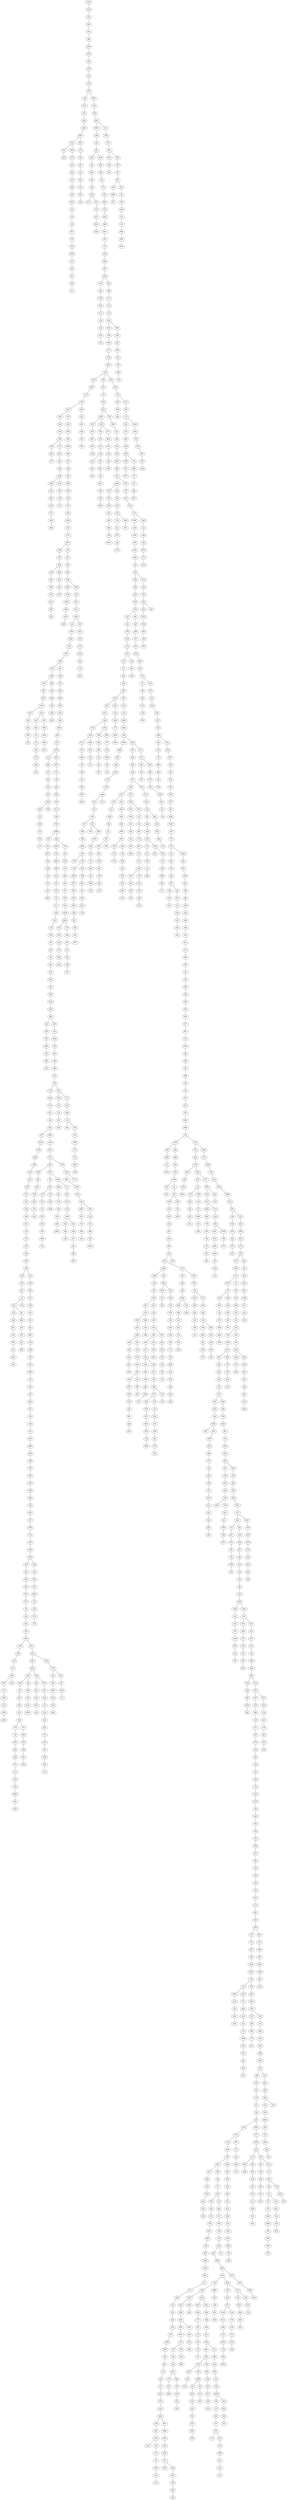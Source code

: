 graph orbits {
"LZ2" -- "Q48";
"91M" -- "VLK"; 
"H7V" -- "XCK"; 
"7LD" -- "KQN"; 
"H9V" -- "MDB"; 
"4MW" -- "N1D"; 
"8SG" -- "53Z"; 
"Q52" -- "TL7"; 
"HV9" -- "CD7"; 
"XVZ" -- "GY7"; 
"PC6" -- "1VL"; 
"NSS" -- "QGJ"; 
"HMH" -- "Q3D"; 
"YKG" -- "WQ4"; 
"V1D" -- "273"; 
"H52" -- "3PR"; 
"VQK" -- "FK8"; 
"WTB" -- "ST9"; 
"1LB" -- "MCQ"; 
"WMQ" -- "YD4"; 
"1B7" -- "5PR"; 
"TTY" -- "VCZ"; 
"BN5" -- "HNM"; 
"CMF" -- "FF9"; 
"MCP" -- "DTT"; 
"376" -- "4VM"; 
"28Z" -- "N2F"; 
"J95" -- "H9V"; 
"JLK" -- "C2V"; 
"NMG" -- "FJH"; 
"FPK" -- "1HT"; 
"J15" -- "XPB"; 
"NFB" -- "QWV"; 
"MFB" -- "RBQ"; 
"3L3" -- "KK7"; 
"LGL" -- "48N"; 
"2CN" -- "T62"; 
"1DN" -- "HRX"; 
"5S8" -- "YPD"; 
"1CK" -- "F7Z"; 
"HJ6" -- "YYS"; 
"3RV" -- "X8F"; 
"8F5" -- "8ZP"; 
"H5P" -- "V8P"; 
"DTT" -- "WLQ"; 
"ZB6" -- "8LJ"; 
"NF9" -- "MS5"; 
"KGR" -- "DNP"; 
"85M" -- "YS4"; 
"GWG" -- "YLQ"; 
"KKW" -- "J55"; 
"DRL" -- "6R5"; 
"SQ2" -- "M4V"; 
"K3D" -- "3LB"; 
"BKC" -- "5NP"; 
"KR2" -- "L86"; 
"HLB" -- "GTR"; 
"3C1" -- "WNS"; 
"BPL" -- "5XZ"; 
"8KZ" -- "986"; 
"4V2" -- "9FG"; 
"9TF" -- "61T"; 
"KDN" -- "MW9"; 
"RBR" -- "RCK"; 
"G5V" -- "Y8W"; 
"S4V" -- "LRV"; 
"6Y2" -- "5QZ"; 
"XCH" -- "RZ2"; 
"273" -- "PMW"; 
"F2H" -- "L95"; 
"KFM" -- "FFJ"; 
"7V3" -- "79J"; 
"QGJ" -- "QJP"; 
"ZYN" -- "7R1"; 
"6BG" -- "696"; 
"XVJ" -- "X6Q"; 
"MHS" -- "HCJ"; 
"TWY" -- "61D"; 
"BC5" -- "TS7"; 
"TD3" -- "ZRH"; 
"M7N" -- "R1N"; 
"7FY" -- "Q69"; 
"WGN" -- "H52"; 
"5VS" -- "PN7"; 
"XW1" -- "F75"; 
"ZBD" -- "WTB"; 
"2M9" -- "FBJ"; 
"KLC" -- "F3K"; 
"D4S" -- "CJ6"; 
"MLG" -- "95F"; 
"BMG" -- "582"; 
"133" -- "B4C"; 
"TD3" -- "47K"; 
"V5D" -- "KBM"; 
"G8G" -- "4DX"; 
"F6H" -- "DPK"; 
"9BT" -- "LC1"; 
"QX9" -- "QKS"; 
"DNC" -- "WDJ"; 
"X3V" -- "GVT"; 
"DJM" -- "HVV"; 
"TS7" -- "P5M"; 
"7FG" -- "MVP"; 
"XJV" -- "QG3"; 
"CFR" -- "1S5"; 
"X4Q" -- "9KX"; 
"133" -- "5NS"; 
"X9C" -- "X97"; 
"HS8" -- "Q3H"; 
"4LB" -- "KD5"; 
"KBL" -- "148"; 
"13G" -- "Z1W"; 
"GPZ" -- "B4H"; 
"72G" -- "TQB"; 
"1HD" -- "MJM"; 
"4YC" -- "BY8"; 
"7YT" -- "Q7L"; 
"MTC" -- "44D"; 
"MDG" -- "JF9"; 
"PHN" -- "W77"; 
"VSJ" -- "SLH"; 
"RGZ" -- "GKH"; 
"NDJ" -- "14R"; 
"S7P" -- "H4W"; 
"LVM" -- "L9V"; 
"8X4" -- "5M4"; 
"G4T" -- "H1W"; 
"X78" -- "FZX"; 
"KQN" -- "5MZ"; 
"3LB" -- "WM1"; 
"ZGJ" -- "ZT1"; 
"B4C" -- "Z38"; 
"K1S" -- "ZGJ"; 
"3WW" -- "W13"; 
"BSV" -- "WB6"; 
"N7N" -- "BM1"; 
"YW2" -- "QX2"; 
"CQQ" -- "C7M"; 
"J9T" -- "CW8"; 
"FMG" -- "LG6"; 
"K73" -- "B4L"; 
"DNF" -- "91H"; 
"4K7" -- "NRC"; 
"PWT" -- "4G3"; 
"RRK" -- "5S8"; 
"KXV" -- "8WC"; 
"R65" -- "S2P"; 
"L2J" -- "455"; 
"GQV" -- "YYM"; 
"LG6" -- "ZKN"; 
"B5F" -- "96J"; 
"VZG" -- "DRL"; 
"J25" -- "F26"; 
"FJ2" -- "NX2"; 
"X9T" -- "48T"; 
"M6V" -- "GZZ"; 
"5QZ" -- "5C7"; 
"W6M" -- "19X"; 
"HZH" -- "ZJT"; 
"W77" -- "RW4"; 
"8X2" -- "R7F"; 
"G4X" -- "X9T"; 
"S4M" -- "6BH"; 
"41L" -- "CY2"; 
"DJD" -- "RDT"; 
"NS2" -- "3FT"; 
"2MM" -- "HT7"; 
"KF5" -- "M7N"; 
"SMN" -- "4RP"; 
"8VM" -- "SHZ"; 
"2H1" -- "6H3"; 
"QTK" -- "XD3"; 
"LXK" -- "TNB"; 
"R39" -- "7VD"; 
"JBQ" -- "KZC"; 
"H1W" -- "8Q2"; 
"VBS" -- "L7G"; 
"C29" -- "QNR"; 
"NCZ" -- "MWP"; 
"LRV" -- "DVL"; 
"BQ4" -- "TMX"; 
"J7G" -- "7Z2"; 
"K79" -- "J15"; 
"9SZ" -- "CLH"; 
"T2F" -- "L7R"; 
"X6Q" -- "T8N"; 
"YDP" -- "NVN"; 
"442" -- "MLS"; 
"62F" -- "L76"; 
"MW9" -- "1ZK"; 
"8PS" -- "1D7"; 
"YLQ" -- "Z3X"; 
"4D1" -- "2VK"; 
"VZG" -- "9ZL"; 
"BMG" -- "725"; 
"K8F" -- "8J4"; 
"RF1" -- "VTZ"; 
"MQH" -- "YMC"; 
"TM9" -- "ZXR"; 
"PLJ" -- "PRN"; 
"Z99" -- "TWY"; 
"RYF" -- "BXB"; 
"D3F" -- "8NR"; 
"ZLC" -- "Q9R"; 
"1PC" -- "JN1"; 
"NVN" -- "N4G"; 
"Z7Y" -- "9TF"; 
"SR4" -- "735"; 
"BW7" -- "ZLV"; 
"GG1" -- "15B"; 
"58X" -- "SVJ"; 
"V8P" -- "93R"; 
"T19" -- "85T"; 
"Z1R" -- "L2J"; 
"TRB" -- "R6G"; 
"W81" -- "T2Z"; 
"W5S" -- "NNQ"; 
"NB8" -- "P63"; 
"SM1" -- "QGS"; 
"48X" -- "4ZY"; 
"M3C" -- "XYD"; 
"WLW" -- "NS9"; 
"T2T" -- "GZB"; 
"8V6" -- "MK6"; 
"8LJ" -- "R39"; 
"7ZJ" -- "HSS"; 
"Z9M" -- "5VS"; 
"WJL" -- "TZ7"; 
"RR3" -- "4VW"; 
"QD9" -- "9T2"; 
"R72" -- "LFS"; 
"2VK" -- "63T"; 
"74S" -- "MX4"; 
"MNX" -- "DFC"; 
"NRC" -- "1PC"; 
"LRX" -- "F6D"; 
"VTZ" -- "PWT"; 
"VFQ" -- "D7T"; 
"8JT" -- "1YF"; 
"6H3" -- "751"; 
"P1R" -- "KDN"; 
"WFL" -- "4PW"; 
"JKM" -- "R72"; 
"J2R" -- "GF8"; 
"LRD" -- "G1Y"; 
"DSF" -- "G97"; 
"92X" -- "B23"; 
"XDM" -- "NTQ"; 
"MC2" -- "JTP"; 
"HLK" -- "CNN"; 
"CC2" -- "89L"; 
"TZX" -- "4DH"; 
"MDB" -- "9C1"; 
"6F5" -- "DK8"; 
"MK4" -- "5VK"; 
"D7T" -- "Z7K"; 
"L56" -- "1LM"; 
"KBC" -- "MTM"; 
"B23" -- "CHN"; 
"9P8" -- "5WB"; 
"KFX" -- "RBR"; 
"61D" -- "LRD"; 
"CKC" -- "9YH"; 
"MVV" -- "ZBQ"; 
"2BQ" -- "HLB"; 
"8M7" -- "7T8"; 
"45P" -- "7RX"; 
"STM" -- "7VW"; 
"KW6" -- "2H9"; 
"2Q5" -- "9TC"; 
"CNC" -- "4XZ"; 
"75S" -- "378"; 
"Y9N" -- "ZZY"; 
"YSC" -- "W8Y"; 
"C7M" -- "749"; 
"S56" -- "N65"; 
"CTD" -- "XW1"; 
"3WC" -- "GTP"; 
"Z2D" -- "6JS"; 
"T91" -- "DC2"; 
"WY2" -- "B5F"; 
"HJJ" -- "C3X"; 
"DFJ" -- "NKQ"; 
"DCH" -- "KM8"; 
"2H9" -- "87B"; 
"6QG" -- "J3R"; 
"LTK" -- "XJV"; 
"XL8" -- "PD6"; 
"3X9" -- "JPX"; 
"CDT" -- "LTK"; 
"7QX" -- "72R"; 
"Z22" -- "NK2"; 
"BL2" -- "TTG"; 
"VNR" -- "B2X"; 
"NF4" -- "DQ9"; 
"T8K" -- "X6V"; 
"NKQ" -- "3QB"; 
"DVN" -- "CHT"; 
"4CF" -- "GWG"; 
"R7F" -- "1J5"; 
"2KN" -- "PGD"; 
"G25" -- "1R3"; 
"14K" -- "QL2"; 
"5WB" -- "QGL"; 
"D51" -- "LW8"; 
"Z7C" -- "M7X"; 
"DTQ" -- "XD6"; 
"ND4" -- "13G"; 
"KDX" -- "QXF"; 
"2JV" -- "W4C"; 
"C2V" -- "M9M"; 
"ZRH" -- "PHN"; 
"T6J" -- "MN3"; 
"6C7" -- "TGD"; 
"3C7" -- "CVC"; 
"9T2" -- "DC4"; 
"KM8" -- "8DY"; 
"KJG" -- "2XP"; 
"1PS" -- "XPG"; 
"284" -- "33M"; 
"B6C" -- "MJX"; 
"7R1" -- "CXG"; 
"35Z" -- "SSK"; 
"R1T" -- "HQN"; 
"G8G" -- "J48"; 
"ZSC" -- "XKY"; 
"PCL" -- "VLN"; 
"3ZM" -- "1CK"; 
"TH8" -- "PMP"; 
"YZP" -- "4ZD"; 
"DPN" -- "2VL"; 
"KK7" -- "63Q"; 
"69C" -- "QHX"; 
"74V" -- "BX2"; 
"L76" -- "XFR"; 
"N6C" -- "BMJ"; 
"P3C" -- "S3Q"; 
"8ZP" -- "8PH"; 
"3ZS" -- "CZ7"; 
"KXD" -- "BJP"; 
"96F" -- "8NM"; 
"MLS" -- "44K"; 
"X97" -- "4F9"; 
"GZB" -- "NB8"; 
"3Q4" -- "LD6"; 
"M2F" -- "PMD"; 
"J3R" -- "KXD"; 
"4YY" -- "4QT"; 
"8DJ" -- "CW3"; 
"NB1" -- "W5S"; 
"T56" -- "TQG"; 
"KMT" -- "746"; 
"G2Q" -- "439"; 
"6SF" -- "WP3"; 
"44D" -- "VVZ"; 
"B2X" -- "GJZ"; 
"WZN" -- "JLK"; 
"H3S" -- "6PW"; 
"RZ3" -- "K79"; 
"44B" -- "KVS"; 
"44K" -- "S49"; 
"SJ1" -- "7QY"; 
"437" -- "P66"; 
"BMH" -- "2CN"; 
"9NY" -- "YN9"; 
"QJP" -- "NMP"; 
"WMG" -- "V5D"; 
"G25" -- "R1T"; 
"YBM" -- "5LX"; 
"KPR" -- "9BD"; 
"44Q" -- "7SH"; 
"QYZ" -- "YOU"; 
"HDX" -- "8M7"; 
"F93" -- "TBD"; 
"5M4" -- "23F"; 
"VJ2" -- "HT3"; 
"YM3" -- "F93"; 
"SXY" -- "9XB"; 
"RVR" -- "NSP"; 
"SCS" -- "23C"; 
"83X" -- "MX2"; 
"8HJ" -- "KZK"; 
"8J7" -- "45P"; 
"69X" -- "6CR"; 
"R3D" -- "95D"; 
"RTV" -- "FK2"; 
"DZL" -- "5ST"; 
"YTY" -- "Z45"; 
"QN3" -- "SPF"; 
"PRC" -- "QTG"; 
"76M" -- "M15"; 
"FMG" -- "GYY"; 
"KDB" -- "WZM"; 
"3WC" -- "1QR"; 
"6RW" -- "FRX"; 
"COM" -- "ZGB"; 
"ZNG" -- "9GX"; 
"K7N" -- "HJJ"; 
"Z7C" -- "94S"; 
"3TB" -- "X3Q"; 
"H4W" -- "37S"; 
"2PM" -- "D79"; 
"FW4" -- "CT9"; 
"PCW" -- "JHJ"; 
"J8G" -- "YTY"; 
"KDN" -- "6S3"; 
"8B7" -- "HDT"; 
"95F" -- "T2T"; 
"S2K" -- "ZB2"; 
"Y8N" -- "F7H"; 
"SK8" -- "VBK"; 
"4BG" -- "5KS"; 
"QYJ" -- "PQS"; 
"78Y" -- "W81"; 
"KM9" -- "JWX"; 
"JHT" -- "PF7"; 
"BGV" -- "C4J"; 
"SSK" -- "X6H"; 
"Z5H" -- "5Z9"; 
"9BP" -- "TBJ"; 
"ZVN" -- "D29"; 
"3QS" -- "35Z"; 
"J5J" -- "V63"; 
"4B6" -- "LFL"; 
"RDW" -- "73K"; 
"JKQ" -- "XN6"; 
"ZTC" -- "H2J"; 
"WVY" -- "SBS"; 
"6SC" -- "24Z"; 
"MS5" -- "57C"; 
"YJ1" -- "J9T"; 
"SZB" -- "PG7"; 
"X6H" -- "NJ5"; 
"PLD" -- "7C9"; 
"N63" -- "52S"; 
"CZ7" -- "KXZ"; 
"3CT" -- "STM"; 
"7LN" -- "K1R"; 
"4JJ" -- "991"; 
"VLK" -- "6LL"; 
"25F" -- "WMK"; 
"SQR" -- "HBQ"; 
"1RT" -- "7DD"; 
"ZMG" -- "BCS"; 
"4H8" -- "1PS"; 
"J25" -- "WHL"; 
"F85" -- "M1V"; 
"DZP" -- "R7W"; 
"NTQ" -- "NYW"; 
"P8B" -- "RJY"; 
"TGC" -- "KJ2"; 
"H2S" -- "D1S"; 
"L9V" -- "7MD"; 
"VGM" -- "4BX"; 
"HN2" -- "C3G"; 
"KJ2" -- "M87"; 
"FZ3" -- "85M"; 
"L2J" -- "7WS"; 
"W4C" -- "442"; 
"B61" -- "2GH"; 
"5ZH" -- "MYS"; 
"RP9" -- "2XF"; 
"DK8" -- "7V3"; 
"LMX" -- "27N"; 
"5H7" -- "J2N"; 
"DVN" -- "YM3"; 
"C81" -- "1DP"; 
"1F7" -- "HGW"; 
"YS4" -- "7FW"; 
"N7N" -- "NXP"; 
"NLH" -- "87Q"; 
"367" -- "J8S"; 
"YGG" -- "NB1"; 
"QX2" -- "Q8Y"; 
"QJ7" -- "DJD"; 
"8NR" -- "CC2"; 
"TYM" -- "BKR"; 
"9L6" -- "3R7"; 
"5PT" -- "4BM"; 
"5NC" -- "XS1"; 
"FWD" -- "X3V"; 
"HMH" -- "BQJ"; 
"SQR" -- "X7M"; 
"F5F" -- "96F"; 
"5Y8" -- "9K4"; 
"3SF" -- "TZX"; 
"TSS" -- "LN6"; 
"RJY" -- "MZ1"; 
"MSR" -- "YPJ"; 
"CYX" -- "YDP"; 
"DC2" -- "4B6"; 
"YVW" -- "F96"; 
"9CS" -- "X81"; 
"FY2" -- "284"; 
"81Y" -- "39Q"; 
"B4C" -- "JJP"; 
"LP3" -- "XFF"; 
"Z83" -- "5HF"; 
"RP3" -- "DVN"; 
"33K" -- "DT8"; 
"4LX" -- "4PC"; 
"GDN" -- "C7S"; 
"NV9" -- "2L4"; 
"9TC" -- "NDJ"; 
"3VT" -- "T6J"; 
"V3L" -- "P1X"; 
"Q7L" -- "JBQ"; 
"TQB" -- "76M"; 
"YT5" -- "N9C"; 
"25F" -- "QWT"; 
"ZL3" -- "WHY"; 
"439" -- "M8Z"; 
"1XJ" -- "F46"; 
"RDG" -- "LKY"; 
"LTM" -- "41Y"; 
"61T" -- "QMT"; 
"65Q" -- "G11"; 
"VQ6" -- "KJG"; 
"7C9" -- "H2H"; 
"HCJ" -- "PYV"; 
"WNK" -- "1DF"; 
"4DH" -- "P1H"; 
"PW4" -- "RPJ"; 
"FTK" -- "Q6W"; 
"B36" -- "8CS"; 
"M87" -- "9N2"; 
"GTP" -- "JKP"; 
"MJZ" -- "TD3"; 
"VZX" -- "RWZ"; 
"RBC" -- "2PM"; 
"99P" -- "VFQ"; 
"7LD" -- "JHT"; 
"GKH" -- "YF6"; 
"HCS" -- "BLN"; 
"7T8" -- "ZZV"; 
"N1N" -- "LCV"; 
"RS1" -- "ZPQ"; 
"VWZ" -- "HJ6"; 
"SZB" -- "6YT"; 
"DYJ" -- "6Y2"; 
"7MD" -- "SMW"; 
"RDS" -- "2YY"; 
"JMQ" -- "WZN"; 
"NT3" -- "R3D"; 
"PNY" -- "2XQ"; 
"NW5" -- "ZZX"; 
"S2F" -- "14K"; 
"96C" -- "1ZM"; 
"KXZ" -- "54B"; 
"1F4" -- "HWX"; 
"RVN" -- "NF9"; 
"9MS" -- "MQM"; 
"682" -- "K3D"; 
"C4J" -- "RH9"; 
"JW8" -- "63L"; 
"7DD" -- "2L3"; 
"4VM" -- "RYF"; 
"S3Q" -- "F9T"; 
"GTR" -- "GYJ"; 
"GKK" -- "Z42"; 
"BC6" -- "FMB"; 
"6PW" -- "Z7C"; 
"ZZY" -- "2ZG"; 
"RPJ" -- "YP2"; 
"6SM" -- "MBG"; 
"9ML" -- "24X"; 
"TNB" -- "PNY"; 
"12G" -- "BMH"; 
"72R" -- "2MM"; 
"884" -- "CNZ"; 
"6R5" -- "DT7"; 
"1JD" -- "QKL"; 
"9KL" -- "SAN"; 
"2P8" -- "ZMG"; 
"T72" -- "KF5"; 
"F5W" -- "RTF"; 
"8TN" -- "YBF"; 
"2XW" -- "CKC"; 
"N7F" -- "979"; 
"NSP" -- "MQH"; 
"3JM" -- "9SZ"; 
"CZD" -- "J8C"; 
"7VV" -- "TYB"; 
"X81" -- "H72"; 
"VBK" -- "3MN"; 
"YMH" -- "TDV"; 
"N17" -- "QTK"; 
"X6V" -- "XVZ"; 
"GZZ" -- "8JT"; 
"9CS" -- "HQ1"; 
"MK6" -- "VR6"; 
"MCQ" -- "9MF"; 
"F96" -- "B7G"; 
"3SL" -- "VXJ"; 
"15N" -- "82S"; 
"GPW" -- "T9J"; 
"9YF" -- "RF4"; 
"526" -- "NCP"; 
"JKP" -- "NB5"; 
"F7Z" -- "B6T"; 
"41Y" -- "KFX"; 
"XFR" -- "4NX"; 
"N25" -- "2L6"; 
"W13" -- "HN2"; 
"GJZ" -- "QYX"; 
"8Z7" -- "CV6"; 
"SPF" -- "QVR"; 
"1S5" -- "L81"; 
"TWY" -- "THQ"; 
"RXH" -- "5ZH"; 
"H43" -- "WVY"; 
"HNM" -- "3B2"; 
"S5W" -- "35V"; 
"464" -- "VQ6"; 
"7QY" -- "J25"; 
"75N" -- "2KN"; 
"JBK" -- "7HC"; 
"RBQ" -- "8B7"; 
"378" -- "6SM"; 
"VHD" -- "492"; 
"R1K" -- "DNC"; 
"D15" -- "69X"; 
"WQJ" -- "44B"; 
"WQ4" -- "4K7"; 
"SPM" -- "F98"; 
"6NL" -- "FTQ"; 
"ZNK" -- "WKD"; 
"BQJ" -- "WMG"; 
"M28" -- "7T9"; 
"H68" -- "FTK"; 
"LZQ" -- "SS9"; 
"ST4" -- "GJ2"; 
"LQH" -- "YGG"; 
"ST8" -- "SQR"; 
"VVP" -- "KR1"; 
"CCM" -- "VZW"; 
"P4V" -- "MTC"; 
"17R" -- "85X"; 
"1VV" -- "7ZJ"; 
"N1D" -- "TZN"; 
"HFZ" -- "9XD"; 
"7RX" -- "35T"; 
"QM3" -- "GPW"; 
"VFP" -- "LD7"; 
"8Y6" -- "R1K"; 
"N6S" -- "RJ5"; 
"N2F" -- "Y6B"; 
"M1P" -- "41L"; 
"5DC" -- "3GB"; 
"H12" -- "HTF"; 
"YMC" -- "XK1"; 
"9QG" -- "8F5"; 
"12G" -- "KXN"; 
"WZ1" -- "65Q"; 
"9M8" -- "S92"; 
"P9V" -- "WT6"; 
"PDJ" -- "VFV"; 
"9FG" -- "ST4"; 
"P3D" -- "C4B"; 
"N9C" -- "RK9"; 
"6HN" -- "SR5"; 
"V8P" -- "GLQ"; 
"KVS" -- "FWK"; 
"XT5" -- "HLX"; 
"H44" -- "FWD"; 
"RDH" -- "YD1"; 
"YBF" -- "HKW"; 
"WM1" -- "N23"; 
"D8V" -- "DTL"; 
"272" -- "LQH"; 
"7BR" -- "WJS"; 
"7FW" -- "LRX"; 
"YP1" -- "T56"; 
"QGS" -- "Y9X"; 
"LRM" -- "B1T"; 
"H4T" -- "8TJ"; 
"MSN" -- "D7J"; 
"QWT" -- "LZ2"; 
"QTG" -- "58G"; 
"FF9" -- "GG1"; 
"8T7" -- "TFV"; 
"7TT" -- "Y92"; 
"N6V" -- "LMS"; 
"RSC" -- "LRM"; 
"J8C" -- "DB8"; 
"LQ6" -- "B6C"; 
"QWH" -- "JRV"; 
"2VZ" -- "KYG"; 
"91T" -- "75S"; 
"H8F" -- "55J"; 
"73K" -- "CQQ"; 
"R3D" -- "JFK"; 
"V2X" -- "S6H"; 
"L7G" -- "DZL"; 
"JXW" -- "8N1"; 
"HRX" -- "W5K"; 
"5WJ" -- "HMN"; 
"WQJ" -- "RB8"; 
"9TC" -- "VJ2"; 
"QNR" -- "Z99"; 
"2V1" -- "D3F"; 
"CBJ" -- "L4P"; 
"V2X" -- "GZ5"; 
"1PR" -- "7YC"; 
"NLH" -- "MHL"; 
"ZFN" -- "28B"; 
"WM1" -- "8KZ"; 
"LK5" -- "XWY"; 
"N3C" -- "WRX"; 
"Q33" -- "ZD4"; 
"H22" -- "9VV"; 
"2N9" -- "4WS"; 
"KXV" -- "ZNG"; 
"TVH" -- "XT5"; 
"FBJ" -- "LJ7"; 
"3PR" -- "44S"; 
"VRH" -- "191"; 
"FTQ" -- "2Q5"; 
"X76" -- "JVH"; 
"36V" -- "22T"; 
"NDR" -- "TK8"; 
"Z42" -- "WQJ"; 
"NN4" -- "WBS"; 
"K57" -- "BKC"; 
"227" -- "X3J"; 
"2YB" -- "V28"; 
"J2D" -- "7BF"; 
"28W" -- "MCX"; 
"148" -- "8SG"; 
"1VL" -- "2TQ"; 
"1RX" -- "Z83"; 
"5SB" -- "K91"; 
"Q6R" -- "4KM"; 
"26R" -- "9TP"; 
"TK4" -- "HYC"; 
"8RS" -- "3LD"; 
"2VL" -- "464"; 
"JPX" -- "9G2"; 
"72M" -- "LC2"; 
"J95" -- "VFJ"; 
"PRN" -- "XCH"; 
"TQB" -- "2WF"; 
"ZRQ" -- "SLB"; 
"1LM" -- "ZLL"; 
"BQ4" -- "D15"; 
"F46" -- "81Y"; 
"KBB" -- "DY1"; 
"6JS" -- "T91"; 
"JRC" -- "Z22"; 
"414" -- "6NL"; 
"V4L" -- "NPN"; 
"CW3" -- "T2F"; 
"4PZ" -- "P4B"; 
"S67" -- "4V2"; 
"M4V" -- "8VT"; 
"MTT" -- "1VV"; 
"HDT" -- "XFQ"; 
"CHN" -- "K2J"; 
"G13" -- "LMX"; 
"JRV" -- "NSS"; 
"K3Z" -- "L56"; 
"GDN" -- "WFL"; 
"82S" -- "75Z"; 
"4PL" -- "5ZG"; 
"GJJ" -- "X7P"; 
"RNF" -- "5DC"; 
"HFM" -- "7SX"; 
"YLC" -- "TF1"; 
"P7Z" -- "M28"; 
"7Z2" -- "BW7"; 
"RGW" -- "WX2"; 
"7HX" -- "P35"; 
"3MN" -- "39T"; 
"5TW" -- "BWN"; 
"MLJ" -- "1KC"; 
"BJ1" -- "YVW"; 
"3LD" -- "YSV"; 
"BMF" -- "9KL"; 
"X67" -- "J2R"; 
"JTP" -- "Z7P"; 
"6BH" -- "YLT"; 
"PMD" -- "HN1"; 
"B6T" -- "56T"; 
"CVG" -- "GST"; 
"HKR" -- "7YT"; 
"GXZ" -- "XHX"; 
"ZGB" -- "32Q"; 
"W3P" -- "P2X"; 
"P82" -- "NVH"; 
"MTM" -- "367"; 
"SMW" -- "N39"; 
"DJ7" -- "J95"; 
"XD3" -- "PLD"; 
"YPD" -- "FNR"; 
"7KQ" -- "V8N"; 
"LKY" -- "PFB"; 
"1ZM" -- "67F"; 
"3LD" -- "4MW"; 
"QJW" -- "JX1"; 
"NB1" -- "TK9"; 
"85X" -- "WPH"; 
"Q69" -- "31F"; 
"9FS" -- "72G"; 
"YLT" -- "179"; 
"9N5" -- "K46"; 
"Y6B" -- "WMS"; 
"5SV" -- "ZBD"; 
"69T" -- "QX9"; 
"Y4P" -- "VBS"; 
"1GD" -- "6QG"; 
"917" -- "R9T"; 
"RSC" -- "ZBY"; 
"FR7" -- "MSR"; 
"735" -- "QM3"; 
"MWP" -- "7LN"; 
"44S" -- "3NV"; 
"WP4" -- "6W9"; 
"JN3" -- "8X4"; 
"9TF" -- "MLJ"; 
"5KS" -- "9VR"; 
"TK8" -- "T1Q"; 
"LJ7" -- "RTV"; 
"YN9" -- "WYL"; 
"MK6" -- "YBM"; 
"32Q" -- "ZRC"; 
"C4B" -- "PM8"; 
"NK2" -- "XVJ"; 
"HRX" -- "NMG"; 
"L8K" -- "5SV"; 
"ZRP" -- "33D"; 
"3B2" -- "LX4"; 
"PYV" -- "M6T"; 
"693" -- "3CH"; 
"FK2" -- "RB1"; 
"SYV" -- "P9Z"; 
"26W" -- "CNC"; 
"WKD" -- "WFK"; 
"6VZ" -- "DJ2"; 
"98C" -- "24P"; 
"CPC" -- "7ZL"; 
"Z19" -- "S2F"; 
"4VF" -- "D2D"; 
"T7T" -- "3YR"; 
"RKB" -- "2P8"; 
"M2G" -- "SK8"; 
"LVM" -- "Q62"; 
"RR1" -- "WBC"; 
"GY7" -- "8Z7"; 
"RTV" -- "88Y"; 
"YSV" -- "N7F"; 
"8F9" -- "BN5"; 
"162" -- "Y8N"; 
"HGS" -- "9MS"; 
"DHT" -- "W31"; 
"YFT" -- "15N"; 
"TPP" -- "F6H"; 
"5C7" -- "T9H"; 
"6PS" -- "KQ9"; 
"RWZ" -- "M2G"; 
"TTT" -- "5WJ"; 
"TXK" -- "G2Q"; 
"TL7" -- "MS1"; 
"DRL" -- "N62"; 
"2H9" -- "7QX"; 
"2N9" -- "SVM"; 
"K1R" -- "4JF"; 
"5XZ" -- "QQY"; 
"Q62" -- "JFY"; 
"JMV" -- "3Q5"; 
"CXG" -- "63W"; 
"1D7" -- "MXZ"; 
"MZ7" -- "J24"; 
"2MY" -- "94W"; 
"PZ6" -- "DW1"; 
"6H5" -- "MBH"; 
"H2J" -- "GJ5"; 
"T9T" -- "HZW"; 
"N3Y" -- "MYL"; 
"Q48" -- "TBZ"; 
"3SD" -- "76V"; 
"K73" -- "F8D"; 
"ZNK" -- "8DS"; 
"63L" -- "PQ6"; 
"TLM" -- "BV2"; 
"6ZF" -- "B3V"; 
"Y53" -- "TNN"; 
"Q3H" -- "H12"; 
"D29" -- "DW6"; 
"4ZD" -- "N6V"; 
"98K" -- "62F"; 
"ZLV" -- "WMQ"; 
"V1C" -- "VRH"; 
"JY6" -- "YP1"; 
"YBX" -- "KW6"; 
"VFJ" -- "Y53"; 
"GZ5" -- "N57"; 
"CJ6" -- "91T"; 
"5ST" -- "JKQ"; 
"615" -- "N63"; 
"PMP" -- "376"; 
"ZQL" -- "3L3"; 
"KD5" -- "QPM"; 
"B6C" -- "TTY"; 
"HZ8" -- "798"; 
"P5M" -- "CYX"; 
"XFF" -- "F8P"; 
"6TH" -- "8PK"; 
"5LX" -- "DPW"; 
"YZP" -- "3C7"; 
"SVG" -- "C29"; 
"954" -- "3Q4"; 
"KTS" -- "3SF"; 
"B4L" -- "HGS"; 
"WMS" -- "8RS"; 
"XD6" -- "G5V"; 
"JDX" -- "2V7"; 
"SVG" -- "XPT"; 
"9XB" -- "K57"; 
"HMN" -- "36V"; 
"NFY" -- "4PZ"; 
"XPB" -- "N3Y"; 
"R6K" -- "YW2"; 
"NS9" -- "NJM"; 
"RTW" -- "TX6"; 
"K6N" -- "6B8"; 
"XKY" -- "RNF"; 
"N23" -- "ZM2"; 
"D35" -- "P3D"; 
"31Q" -- "YZP"; 
"P1H" -- "GZC"; 
"WSN" -- "63M"; 
"XGV" -- "V2B"; 
"8B3" -- "6BV"; 
"W45" -- "ZFN"; 
"ZQL" -- "GJQ"; 
"97P" -- "31P"; 
"VCZ" -- "KB8"; 
"7LD" -- "2YB"; 
"5PD" -- "3V8"; 
"94S" -- "MYT"; 
"Y33" -- "9YF"; 
"8HN" -- "RNK"; 
"TPV" -- "KQG"; 
"4QT" -- "4PL"; 
"BHX" -- "HZ8"; 
"7VD" -- "MR5"; 
"KRG" -- "G2H"; 
"ZDP" -- "26X"; 
"TMX" -- "QLK"; 
"VZW" -- "9NY"; 
"QQ6" -- "G4X"; 
"7NM" -- "W6M"; 
"79J" -- "S4D"; 
"4G3" -- "VHD"; 
"47K" -- "1YT"; 
"DNP" -- "ZB6"; 
"7CP" -- "NW5"; 
"MGG" -- "7LD"; 
"ST9" -- "Y87"; 
"MXD" -- "GMG"; 
"9N2" -- "2QB"; 
"QKZ" -- "457"; 
"XN6" -- "KMT"; 
"14R" -- "QC5"; 
"CV6" -- "F4M"; 
"9KY" -- "6SC"; 
"N4D" -- "G25"; 
"VLN" -- "4XD"; 
"WBC" -- "3WC"; 
"XFX" -- "B2F"; 
"S2K" -- "8VM"; 
"DPH" -- "Y2H"; 
"8WX" -- "J9X"; 
"WMK" -- "L9P"; 
"ZKC" -- "CTD"; 
"F8D" -- "GDN"; 
"L56" -- "DXH"; 
"M15" -- "LRW"; 
"5KS" -- "JMV"; 
"KYG" -- "PDJ"; 
"RFZ" -- "HPR"; 
"BMJ" -- "VQK"; 
"XTV" -- "7FG"; 
"24X" -- "M3N"; 
"QWG" -- "S61"; 
"NBW" -- "MC2"; 
"GYJ" -- "Y3K"; 
"J1X" -- "9L6"; 
"87Q" -- "69C"; 
"NPN" -- "6TJ"; 
"M8Z" -- "RXH"; 
"NX2" -- "K1S"; 
"G2K" -- "TDD"; 
"S73" -- "P4V"; 
"2L6" -- "VGF"; 
"S2C" -- "MW7"; 
"YP2" -- "5N6"; 
"4XD" -- "NG5"; 
"RTW" -- "67T"; 
"ZMS" -- "QJW"; 
"3KS" -- "H4V"; 
"1JD" -- "DFJ"; 
"XCK" -- "RZ3"; 
"9VZ" -- "XN5"; 
"WFK" -- "WKW"; 
"MZ1" -- "TNH"; 
"XTV" -- "S67"; 
"HCJ" -- "1RX"; 
"F8P" -- "6DM"; 
"Z78" -- "MZ7"; 
"BX2" -- "JY6"; 
"ZDK" -- "KPZ"; 
"SVJ" -- "PYS"; 
"VXK" -- "3SL"; 
"ZKN" -- "WNK"; 
"7T9" -- "74P"; 
"LRW" -- "KXV"; 
"46L" -- "92P"; 
"M6S" -- "HL8"; 
"S4D" -- "1PR"; 
"YF6" -- "Z4K"; 
"8V4" -- "8K8"; 
"PTL" -- "R94"; 
"HT7" -- "W3P"; 
"6SY" -- "FYN"; 
"1HT" -- "8B3"; 
"2NM" -- "LG3"; 
"HVV" -- "QYZ"; 
"W1B" -- "3YF"; 
"GJ4" -- "9ML"; 
"Y87" -- "HJT"; 
"FTR" -- "RR1"; 
"6CH" -- "R35"; 
"YYX" -- "XJZ"; 
"2L4" -- "DBY"; 
"QQY" -- "CK3"; 
"QBW" -- "GGB"; 
"GW9" -- "PNJ"; 
"G2L" -- "1KK"; 
"NB5" -- "T19"; 
"91H" -- "G64"; 
"C13" -- "9XF"; 
"9MF" -- "JDZ"; 
"DFC" -- "4CS"; 
"8PH" -- "Y9N"; 
"BMQ" -- "DJM"; 
"ZBY" -- "6CH"; 
"GJ5" -- "8FR"; 
"WDJ" -- "VRT"; 
"QLK" -- "3CT"; 
"Q9R" -- "VC4"; 
"8FR" -- "QDM"; 
"J6D" -- "HZH"; 
"BY3" -- "YVV"; 
"MDG" -- "4PJ"; 
"J4L" -- "QKZ"; 
"MVP" -- "615"; 
"GZC" -- "CB3"; 
"DB8" -- "TSS"; 
"BWZ" -- "954"; 
"RB1" -- "WGN"; 
"FDG" -- "764"; 
"6B8" -- "MLG"; 
"ZT8" -- "Q6R"; 
"NXP" -- "N17"; 
"HLQ" -- "HZV"; 
"BFW" -- "ZSC"; 
"TZK" -- "BC5"; 
"VKN" -- "TXK"; 
"BQJ" -- "TVH"; 
"QVR" -- "4JZ"; 
"B6T" -- "GKK"; 
"V63" -- "XQL"; 
"CC2" -- "355"; 
"1N4" -- "B36"; 
"58G" -- "RDH"; 
"KBC" -- "FZ3"; 
"34D" -- "S4V"; 
"P1X" -- "S2K"; 
"8Y4" -- "ZVN"; 
"2TQ" -- "ZDP"; 
"HWX" -- "TJM"; 
"TVZ" -- "K6N"; 
"D3B" -- "PQR"; 
"31P" -- "G2K"; 
"WRX" -- "75N"; 
"T9J" -- "QW5"; 
"5Z9" -- "7Z1"; 
"YST" -- "DHT"; 
"NW4" -- "FPK"; 
"YG5" -- "YKG"; 
"TC9" -- "CWX"; 
"RNC" -- "5Q3"; 
"Q7D" -- "DTQ"; 
"81L" -- "SCS"; 
"HN1" -- "Z7Y"; 
"3YR" -- "BKN"; 
"546" -- "4LX"; 
"CLH" -- "D8X"; 
"NJM" -- "HS8"; 
"DK7" -- "6K6"; 
"1LB" -- "4YC"; 
"RDH" -- "9CK"; 
"HGS" -- "1XJ"; 
"Y2H" -- "8F9"; 
"2Q4" -- "P1P"; 
"LD7" -- "ND4"; 
"D7J" -- "546"; 
"HYC" -- "23Z"; 
"T4C" -- "NXZ"; 
"67F" -- "SNX"; 
"8TF" -- "8J7"; 
"Y8J" -- "C13"; 
"TZ7" -- "WLW"; 
"BY9" -- "H43"; 
"J24" -- "BKD"; 
"X6M" -- "Q7D"; 
"RZ2" -- "D51"; 
"9NY" -- "CCF"; 
"24P" -- "JXW"; 
"QYZ" -- "32D"; 
"VHD" -- "693"; 
"6NS" -- "KPG"; 
"FP9" -- "9QG"; 
"M1V" -- "Z8Y"; 
"W5K" -- "XTV"; 
"37S" -- "78Y"; 
"47P" -- "LZW"; 
"VMZ" -- "98K"; 
"CLQ" -- "HTW"; 
"YHD" -- "JRC"; 
"7SX" -- "FTR"; 
"9RC" -- "F8W"; 
"JFK" -- "5DK"; 
"N6J" -- "RRK"; 
"HTW" -- "VVQ"; 
"SCL" -- "B9Y"; 
"VKN" -- "9CS"; 
"M3N" -- "HFW"; 
"57C" -- "ZQL"; 
"D8X" -- "VMZ"; 
"ZZV" -- "CBJ"; 
"G1Y" -- "VNR"; 
"4LS" -- "KRG"; 
"KPG" -- "8X2"; 
"L9M" -- "21J"; 
"T62" -- "28W"; 
"VTH" -- "X67"; 
"B67" -- "RP3"; 
"95D" -- "B67"; 
"1DX" -- "6PS"; 
"4XR" -- "W2S"; 
"PKK" -- "JLB"; 
"MS1" -- "4VF"; 
"C2K" -- "H2S"; 
"WNW" -- "7HX"; 
"RXT" -- "Q31"; 
"LFS" -- "LTM"; 
"DT8" -- "RF1"; 
"9YZ" -- "X5B"; 
"W94" -- "6C7"; 
"MGW" -- "BMG"; 
"D1S" -- "SVQ"; 
"TFV" -- "5KV"; 
"3CH" -- "CCM"; 
"TZN" -- "2XW"; 
"FZX" -- "VKD"; 
"4VW" -- "J6D"; 
"5MZ" -- "PYN"; 
"W6M" -- "XFX"; 
"6S3" -- "KBC"; 
"XRT" -- "DSF"; 
"1J5" -- "3JM"; 
"492" -- "B5J"; 
"7RZ" -- "ZYN"; 
"D79" -- "4W7"; 
"9XF" -- "7RZ"; 
"JXQ" -- "KBB"; 
"VRT" -- "N4D"; 
"MQM" -- "BJ1"; 
"PLD" -- "HDX"; 
"2WF" -- "MVV"; 
"8S3" -- "LVM"; 
"9VR" -- "RB4"; 
"DT8" -- "DFL"; 
"Z38" -- "YHD"; 
"XWY" -- "F5W"; 
"4T3" -- "KFM"; 
"XN5" -- "J4L"; 
"751" -- "162"; 
"CPC" -- "D6Y"; 
"F75" -- "G13"; 
"WHY" -- "3VT"; 
"WT6" -- "NBZ"; 
"WG8" -- "119"; 
"HJT" -- "3ZM"; 
"WQ4" -- "3X9"; 
"3FT" -- "SR4"; 
"L7R" -- "SJ1"; 
"LN8" -- "KLC"; 
"9C5" -- "XDM"; 
"39T" -- "23L"; 
"H2H" -- "BY9"; 
"LW8" -- "WSC"; 
"VKL" -- "8D7"; 
"FNR" -- "YJ1"; 
"QKL" -- "JN3"; 
"HKW" -- "VXK"; 
"LV9" -- "B97"; 
"58B" -- "V93"; 
"TTG" -- "1VY"; 
"MW7" -- "BY3"; 
"K3R" -- "JDX"; 
"SVM" -- "5NC"; 
"3T4" -- "7NM"; 
"4PB" -- "G18"; 
"XK1" -- "L8K"; 
"N4G" -- "5H7"; 
"FNR" -- "VSJ"; 
"CHL" -- "WY9"; 
"M9M" -- "9VZ"; 
"SNX" -- "BHX"; 
"5R8" -- "H5P"; 
"NLR" -- "HTM"; 
"9XF" -- "Y2J"; 
"4TK" -- "JXQ"; 
"744" -- "P9V"; 
"RJ5" -- "2MY"; 
"WN7" -- "744"; 
"8K8" -- "C1T"; 
"G18" -- "274"; 
"P4B" -- "HGG"; 
"T11" -- "4TK"; 
"3CP" -- "SMN"; 
"1QR" -- "VZX"; 
"XFQ" -- "C2Y"; 
"P3D" -- "3SQ"; 
"54F" -- "7TT"; 
"DJ2" -- "NS2"; 
"32H" -- "NCZ"; 
"X9W" -- "99P"; 
"WKW" -- "H68"; 
"DRT" -- "W1B"; 
"LCV" -- "D4S"; 
"BJP" -- "NFY"; 
"94W" -- "QR1"; 
"35V" -- "6FB"; 
"9CK" -- "XNR"; 
"QPM" -- "CHL"; 
"8J6" -- "1DN"; 
"8DY" -- "ZX8"; 
"SHZ" -- "W94"; 
"YSG" -- "TGC"; 
"ZBQ" -- "7CT"; 
"GF8" -- "RKT"; 
"VVQ" -- "HLQ"; 
"CZ7" -- "PRC"; 
"MGQ" -- "LVS"; 
"QW5" -- "5D2"; 
"TYB" -- "LQ6"; 
"CY2" -- "ZKC"; 
"29K" -- "ZLK"; 
"KR1" -- "FXN"; 
"4JZ" -- "5Y8"; 
"191" -- "CTJ"; 
"Y9X" -- "4P5"; 
"2WN" -- "FXL"; 
"8D7" -- "PZJ"; 
"MJM" -- "GY1"; 
"LC1" -- "2NM"; 
"5HF" -- "K3R"; 
"FMB" -- "P3C"; 
"744" -- "7VV"; 
"76V" -- "3CP"; 
"B4L" -- "P8B"; 
"S61" -- "8FL"; 
"725" -- "1DR"; 
"H72" -- "44Q"; 
"DT7" -- "V2X"; 
"3SQ" -- "265"; 
"NCP" -- "VZG"; 
"S25" -- "CDT"; 
"N8V" -- "RY8"; 
"NYW" -- "ZTC"; 
"986" -- "X1Q"; 
"RKT" -- "6SF"; 
"TNH" -- "4H8"; 
"8Q2" -- "C7N"; 
"1H6" -- "R8R"; 
"BKN" -- "TVZ"; 
"FJM" -- "2N9"; 
"JRV" -- "GT4"; 
"F3K" -- "9KY"; 
"ZPQ" -- "331"; 
"MBG" -- "LK5"; 
"SR5" -- "L6T"; 
"ZB2" -- "CZD"; 
"FLC" -- "RYK"; 
"Y92" -- "QWG"; 
"R9T" -- "ZN9"; 
"55J" -- "28Z"; 
"1R3" -- "SL1"; 
"6V2" -- "9FV"; 
"N57" -- "SR1"; 
"W8Y" -- "HQS"; 
"1YF" -- "Q52"; 
"ZLK" -- "5TW"; 
"B9Y" -- "8HN"; 
"MYS" -- "S73"; 
"G1G" -- "NQ9"; 
"LTK" -- "DPH"; 
"5HS" -- "LGL"; 
"PQS" -- "PC3"; 
"ZPQ" -- "RBC"; 
"PGD" -- "NBW"; 
"M6T" -- "3QK"; 
"D15" -- "GPZ"; 
"YP2" -- "P1R"; 
"KPZ" -- "TC6"; 
"TDV" -- "1F4"; 
"8PK" -- "TTT"; 
"894" -- "H7V"; 
"S2P" -- "3SD"; 
"P1R" -- "Q33"; 
"CS4" -- "RXT"; 
"CVC" -- "KX4"; 
"9FS" -- "BQ4"; 
"746" -- "HKR"; 
"V93" -- "QXS"; 
"L6T" -- "ZWJ"; 
"TF1" -- "MNX"; 
"RZS" -- "QKC"; 
"ZFL" -- "BQY"; 
"54B" -- "TYM"; 
"B4H" -- "ZDK"; 
"HQ1" -- "74S"; 
"V28" -- "LZQ"; 
"R1N" -- "DNF"; 
"5XS" -- "P7Z"; 
"ZRQ" -- "RNC"; 
"2GX" -- "6Z2"; 
"4CF" -- "2V1"; 
"X3Q" -- "G76"; 
"6BV" -- "TPV"; 
"WHL" -- "G7T"; 
"N4D" -- "9C5"; 
"JKS" -- "437"; 
"HLX" -- "74V"; 
"2ZG" -- "TW8"; 
"6DM" -- "HFM"; 
"QXF" -- "1S1"; 
"F7H" -- "2WN"; 
"DBY" -- "227"; 
"JX1" -- "48X"; 
"NZV" -- "1LB"; 
"XPT" -- "T4C"; 
"991" -- "4JH"; 
"H7H" -- "LXL"; 
"CNN" -- "4JJ"; 
"8NM" -- "4YY"; 
"HGW" -- "8FB"; 
"447" -- "4PB"; 
"WYL" -- "HLK"; 
"5QZ" -- "C81"; 
"72G" -- "BQW"; 
"979" -- "NLS"; 
"1RX" -- "N1N"; 
"LZW" -- "RVR"; 
"YW2" -- "X6M"; 
"6K6" -- "NT3"; 
"SXR" -- "VVP"; 
"PM8" -- "S7P"; 
"F58" -- "WBX"; 
"FYN" -- "C11"; 
"9SS" -- "K8F"; 
"6QD" -- "DYL"; 
"YM3" -- "2H1"; 
"GJQ" -- "TM9"; 
"CHT" -- "92X"; 
"3SF" -- "4CF"; 
"DPK" -- "J63"; 
"Y3K" -- "L34"; 
"P98" -- "DVX"; 
"B7G" -- "8DK"; 
"HZW" -- "LN8"; 
"GF5" -- "X29"; 
"91T" -- "C2K"; 
"J7D" -- "VD4"; 
"FFJ" -- "69T"; 
"B1T" -- "2XB"; 
"P9Z" -- "JNH"; 
"QHX" -- "1B7"; 
"ZLL" -- "K7N"; 
"274" -- "8T7"; 
"X7P" -- "MXD"; 
"DVX" -- "S25"; 
"9YH" -- "PKK"; 
"5F4" -- "1DX"; 
"7WS" -- "V1D"; 
"HTF" -- "FY2"; 
"NQJ" -- "884"; 
"LX4" -- "2JV"; 
"7Z1" -- "22N"; 
"Z45" -- "XZV"; 
"BQY" -- "KGR"; 
"W31" -- "FMG"; 
"ZX8" -- "PBT"; 
"H4V" -- "J75"; 
"BXB" -- "3C1"; 
"PC3" -- "QJ7"; 
"57F" -- "NF4"; 
"5KV" -- "TH8"; 
"268" -- "ZNK"; 
"VFN" -- "H3S"; 
"PYS" -- "26R"; 
"FGM" -- "31Q"; 
"Z3X" -- "J7D"; 
"X1Q" -- "NS1"; 
"TX6" -- "Z19"; 
"ZD4" -- "NZV"; 
"P66" -- "7DK"; 
"GMG" -- "B5N"; 
"99P" -- "RDG"; 
"RNZ" -- "MTT"; 
"TK9" -- "55G"; 
"F98" -- "LSQ"; 
"QKS" -- "KTS"; 
"C3G" -- "PNW"; 
"7QX" -- "R1D"; 
"4F9" -- "ZRP"; 
"BLN" -- "9BP"; 
"PF7" -- "SYV"; 
"BMQ" -- "6H5"; 
"27N" -- "PCL"; 
"JC9" -- "F2H"; 
"GN8" -- "TPP"; 
"265" -- "RSC"; 
"NQ9" -- "1JD"; 
"ZL3" -- "T11"; 
"FP9" -- "ZGK"; 
"5NP" -- "34D"; 
"B97" -- "WSN"; 
"HT3" -- "G23"; 
"ZN9" -- "6VZ"; 
"7YC" -- "DPN"; 
"X7M" -- "T9M"; 
"2PM" -- "CYQ"; 
"J2N" -- "6NS"; 
"KHB" -- "Z78"; 
"JNH" -- "BFW"; 
"7DK" -- "1GD"; 
"15B" -- "3VJ"; 
"R8N" -- "GQV"; 
"L4H" -- "F62"; 
"XNR" -- "6F5"; 
"9G2" -- "SQ2"; 
"D8X" -- "DF7"; 
"NVH" -- "Z2D"; 
"455" -- "KR2"; 
"4W7" -- "MDG"; 
"P1P" -- "JBK"; 
"1KK" -- "TRX"; 
"764" -- "KM9"; 
"2WF" -- "N6C"; 
"BY9" -- "WNW"; 
"2YY" -- "TK4"; 
"696" -- "BSV"; 
"JJP" -- "KHB"; 
"P87" -- "RQ2"; 
"MJZ" -- "L4H"; 
"J63" -- "FP9"; 
"WX2" -- "H4T"; 
"ZT1" -- "8J6"; 
"CFR" -- "ZRQ"; 
"N65" -- "XGV"; 
"SHM" -- "P82"; 
"9BD" -- "HT9"; 
"66Q" -- "ZK2"; 
"5ZH" -- "MFB"; 
"5VK" -- "P98"; 
"QMT" -- "ZL3"; 
"TDD" -- "BMF"; 
"BQW" -- "5F4"; 
"5PR" -- "SCL"; 
"G76" -- "C28"; 
"93R" -- "TLM"; 
"MR5" -- "GXZ"; 
"CS4" -- "W45"; 
"SPL" -- "KDB"; 
"TY4" -- "JMQ"; 
"19X" -- "7FY"; 
"33D" -- "917"; 
"21J" -- "2B8"; 
"RYK" -- "PC6"; 
"SL1" -- "2M9"; 
"MXZ" -- "RFZ"; 
"XJ9" -- "FW4"; 
"CLR" -- "STT"; 
"8DS" -- "YST"; 
"44Q" -- "6TH"; 
"FJH" -- "FDG"; 
"DPW" -- "JC9"; 
"J3M" -- "RP9"; 
"DW6" -- "R4S"; 
"Y9N" -- "98C"; 
"GLQ" -- "6HN"; 
"Z99" -- "SHM"; 
"F4M" -- "2JS"; 
"WY9" -- "WY2"; 
"K9X" -- "MSN"; 
"HTM" -- "BC6"; 
"L7G" -- "NW4"; 
"WSC" -- "FJM"; 
"B2F" -- "6QD"; 
"P4Z" -- "6V2"; 
"32D" -- "YLC"; 
"1YT" -- "QN3"; 
"HZV" -- "66Q"; 
"BH9" -- "DZP"; 
"F46" -- "ZT8"; 
"S2C" -- "QP5"; 
"YQM" -- "RGZ"; 
"L4C" -- "VWZ"; 
"4PW" -- "9CH"; 
"MN3" -- "GJJ"; 
"P8P" -- "J1X"; 
"95K" -- "VKN"; 
"BKR" -- "897"; 
"DFX" -- "447"; 
"4MW" -- "XL8"; 
"67T" -- "BWZ"; 
"28B" -- "7KQ"; 
"TBZ" -- "MCP"; 
"Q33" -- "682"; 
"39Q" -- "Y33"; 
"2ZV" -- "NQJ"; 
"74C" -- "9N5"; 
"S92" -- "N6S"; 
"GCB" -- "618"; 
"5DK" -- "RKB"; 
"JNH" -- "PT6"; 
"SC4" -- "6ZF"; 
"DY1" -- "D35"; 
"QL2" -- "6GY"; 
"57C" -- "X2W"; 
"FK8" -- "RS1"; 
"CD7" -- "LP3"; 
"NMP" -- "NJ8"; 
"74P" -- "9PQ"; 
"WBX" -- "81L"; 
"8DK" -- "MH9"; 
"SS9" -- "6RW"; 
"4PC" -- "F5F"; 
"48N" -- "2DF"; 
"C11" -- "3TB"; 
"X9C" -- "T9T"; 
"PQT" -- "G1G"; 
"M28" -- "7CP"; 
"JF9" -- "R65"; 
"3CT" -- "3WW"; 
"Q3D" -- "VKL"; 
"SYD" -- "DXS"; 
"63T" -- "XTP"; 
"T9M" -- "72M"; 
"J55" -- "GCB"; 
"K46" -- "ST8"; 
"NV9" -- "RNZ"; 
"7PT" -- "8WX"; 
"R6K" -- "RDS"; 
"376" -- "J5J"; 
"S49" -- "SZB"; 
"WB6" -- "S4M"; 
"23Z" -- "5HS"; 
"S7P" -- "BPL"; 
"2MR" -- "B61"; 
"D2D" -- "BMQ"; 
"8LM" -- "YSC"; 
"GVT" -- "NV9"; 
"39T" -- "8DJ"; 
"G23" -- "79R"; 
"MHL" -- "WZ1"; 
"MBH" -- "VFN"; 
"JFY" -- "WG8"; 
"JZD" -- "RVN"; 
"DF7" -- "YG5"; 
"GJ2" -- "NMD"; 
"ZB6" -- "2F9"; 
"VTZ" -- "58B"; 
"PMW" -- "TC9"; 
"XS1" -- "SPM"; 
"RZ2" -- "5PD"; 
"B5J" -- "SX5"; 
"C7N" -- "H5Z"; 
"LF9" -- "FZF"; 
"PD6" -- "K3Z"; 
"QHS" -- "R6K"; 
"PFB" -- "8Y4"; 
"2JS" -- "DFX"; 
"6K6" -- "96C"; 
"VRT" -- "PQT"; 
"QP5" -- "2Q4"; 
"331" -- "M6S"; 
"VRR" -- "9RC"; 
"NS1" -- "X78"; 
"JN1" -- "5XS"; 
"T9H" -- "YBX"; 
"D4S" -- "7PT"; 
"56T" -- "46L"; 
"D79" -- "QD9"; 
"X2W" -- "4LB"; 
"XHX" -- "1VB"; 
"LN6" -- "D8V"; 
"NLJ" -- "L3V"; 
"C2Y" -- "1HD"; 
"QG3" -- "P87"; 
"ZZX" -- "VRR"; 
"YYM" -- "JMJ"; 
"HSS" -- "3HX"; 
"WP3" -- "ZFL"; 
"SBS" -- "KKW"; 
"CCF" -- "4B7"; 
"JWX" -- "J2D"; 
"R35" -- "2ZV"; 
"F26" -- "SVG"; 
"LXL" -- "V1C"; 
"KZK" -- "97P"; 
"WJS" -- "P8P"; 
"6W9" -- "6SY"; 
"7CT" -- "YFT"; 
"2XQ" -- "CVG"; 
"WZM" -- "54F"; 
"PZJ" -- "C4M"; 
"8CS" -- "RDW"; 
"9VV" -- "G8G"; 
"6YT" -- "LV9"; 
"N39" -- "D3B"; 
"NNQ" -- "4H7"; 
"9MS" -- "T72"; 
"NMD" -- "QWH"; 
"YVV" -- "4XR"; 
"FXN" -- "VGM"; 
"Z8Y" -- "7WF"; 
"XZV" -- "NDR"; 
"TBD" -- "KPR"; 
"J5J" -- "MDP"; 
"SVQ" -- "PG4"; 
"1BX" -- "NN4"; 
"7WF" -- "HMH"; 
"L9P" -- "GN8"; 
"XFR" -- "9BT"; 
"HQN" -- "N8V"; 
"1VY" -- "BHP"; 
"8WC" -- "WN7"; 
"9XD" -- "8TN"; 
"15Z" -- "YT5"; 
"MJM" -- "DYJ"; 
"6LL" -- "PW4"; 
"2F9" -- "4T3"; 
"75Z" -- "7P1"; 
"P5G" -- "8V6"; 
"78L" -- "V4L"; 
"B4J" -- "1N4"; 
"KXN" -- "TY4"; 
"N4G" -- "B4J"; 
"CB3" -- "WJL"; 
"HBQ" -- "4LS"; 
"3VJ" -- "2GX"; 
"G7T" -- "MHS"; 
"QG6" -- "Z1S"; 
"22N" -- "R8N"; 
"J9T" -- "S5W"; 
"9TP" -- "5PT"; 
"XQL" -- "N7N"; 
"6CR" -- "TQ1"; 
"ZWJ" -- "YSG"; 
"6TH" -- "7BR"; 
"53Z" -- "1H6"; 
"B3V" -- "HV9"; 
"D6Y" -- "F58"; 
"92N" -- "J8G"; 
"MX4" -- "1F7"; 
"DXH" -- "PVC"; 
"14K" -- "2NY"; 
"4K7" -- "GJ4"; 
"PT6" -- "H8F"; 
"CK3" -- "3ZS"; 
"897" -- "PLJ"; 
"PNJ" -- "J7G"; 
"7VW" -- "CLR"; 
"QR1" -- "P4Z"; 
"FWK" -- "HCS"; 
"N62" -- "PZ6"; 
"LMX" -- "SM1"; 
"31F" -- "CPC"; 
"NLS" -- "25F"; 
"4ZY" -- "SW7"; 
"Y92" -- "414"; 
"X3J" -- "P5G"; 
"5D2" -- "H5J"; 
"3Q5" -- "J3M"; 
"3VT" -- "QQ6"; 
"ZK2" -- "ZYR"; 
"MDP" -- "N3C"; 
"1ZK" -- "33K"; 
"JLB" -- "WVW"; 
"BWN" -- "3QS"; 
"K91" -- "C36"; 
"C81" -- "6HX"; 
"355" -- "4PT"; 
"1DF" -- "DK7"; 
"4PT" -- "YMH"; 
"BN5" -- "272"; 
"QTK" -- "NLJ"; 
"Z7P" -- "M2F"; 
"XYD" -- "G4T"; 
"JMJ" -- "X4Q"; 
"79R" -- "G2L"; 
"55G" -- "DJ7"; 
"YG5" -- "8S3"; 
"THQ" -- "Y8J"; 
"PYV" -- "894"; 
"4BX" -- "TZK"; 
"RCK" -- "SXR"; 
"TQG" -- "MGW"; 
"V8N" -- "74C"; 
"8N1" -- "SF4"; 
"L81" -- "L9M"; 
"RQ2" -- "QHS"; 
"23L" -- "RZS"; 
"Y8W" -- "K9X"; 
"CW8" -- "SCD"; 
"Q54" -- "8LM"; 
"7HC" -- "MGH"; 
"LFL" -- "YQM"; 
"BM1" -- "1BX"; 
"TNN" -- "QG6"; 
"R1D" -- "TRB"; 
"4B7" -- "JYB"; 
"26X" -- "T8K"; 
"9ZL" -- "2BQ"; 
"XDM" -- "M1P"; 
"798" -- "H44"; 
"1KC" -- "NLR"; 
"P2X" -- "ZMS"; 
"DNF" -- "QYJ"; 
"MYS" -- "8Y6"; 
"2V7" -- "97R"; 
"NXP" -- "Z1R"; 
"KX4" -- "95K"; 
"YYS" -- "CLQ"; 
"LG3" -- "NFB"; 
"BY8" -- "4BG"; 
"G97" -- "SPL"; 
"C36" -- "X76"; 
"4BM" -- "M6V"; 
"HPR" -- "2MR"; 
"S6H" -- "RR3"; 
"G64" -- "CK6"; 
"KBM" -- "DRT"; 
"CTJ" -- "VTH"; 
"4DX" -- "DCH"; 
"9GX" -- "83X"; 
"PYN" -- "CS4"; 
"CNZ" -- "HRS"; 
"C1T" -- "V3L"; 
"HL8" -- "BFT"; 
"13Y" -- "BH9"; 
"JVH" -- "5R8"; 
"C4M" -- "15Z"; 
"ZRC" -- "YYX"; 
"WY3" -- "K73"; 
"8FL" -- "9M8"; 
"DVL" -- "SC4"; 
"SCD" -- "91M"; 
"29K" -- "3ZQ"; 
"CYQ" -- "9P8"; 
"SR1" -- "MJZ"; 
"Y2J" -- "JKS"; 
"76M" -- "PCW"; 
"9CH" -- "S2C"; 
"6QG" -- "275"; 
"RY8" -- "X9W"; 
"5Q3" -- "2QR"; 
"QGL" -- "ZLC"; 
"6GY" -- "8L8"; 
"BJP" -- "9FS"; 
"R6G" -- "S56"; 
"LD6" -- "9H9"; 
"3V8" -- "JZD"; 
"26W" -- "8V4"; 
"RB4" -- "XJ9"; 
"ZGK" -- "H22"; 
"4XZ" -- "CMF"; 
"ZXR" -- "FJ2"; 
"P63" -- "26W"; 
"BFW" -- "RTW"; 
"GT4" -- "X9C"; 
"TW8" -- "FGM"; 
"J5X" -- "XVL"; 
"C28" -- "PF9"; 
"JDZ" -- "1RT"; 
"HTW" -- "BL2"; 
"HV9" -- "8PS"; 
"582" -- "Q54"; 
"BHP" -- "JW8"; 
"2QB" -- "32H"; 
"7SX" -- "12G"; 
"3X9" -- "VFP"; 
"Q31" -- "4D1"; 
"QKC" -- "29K"; 
"Z1S" -- "13Y"; 
"5ZG" -- "2L1"; 
"SX5" -- "9YZ"; 
"63Q" -- "78L"; 
"F6D" -- "Z5H"; 
"W45" -- "47P"; 
"STT" -- "SYD"; 
"LZQ" -- "Y4P"; 
"RF4" -- "FR7"; 
"ZYR" -- "XRT"; 
"92P" -- "268"; 
"P4V" -- "HFZ"; 
"9FV" -- "FLC"; 
"4JF" -- "JKM"; 
"GYY" -- "M3C"; 
"PNW" -- "17R"; 
"48T" -- "Y49"; 
"4JH" -- "6FV"; 
"2NY" -- "KBL"; 
"33M" -- "5SB"; 
"XJZ" -- "MK4"; 
"MJX" -- "2VZ"; 
"2JV" -- "RGW"; 
"GGB" -- "WY3"; 
"G2H" -- "57F"; 
"8TJ" -- "T7T"; 
"L86" -- "J5X"; 
"RB8" -- "N25"; 
"2QR" -- "KDX"; 
"NXZ" -- "MGQ"; 
"RW4" -- "BGV"; 
"3YF" -- "H7H"; 
"FYN" -- "LF9"; 
"Z1W" -- "92N"; 
"TGD" -- "MGG"; 
"3HX" -- "F85"; 
"63W" -- "6BG"; 
"7SH" -- "NLH"; 
"3QB" -- "CFR"; 
"9PQ" -- "8HJ"; 
"DFL" -- "526"; 
"V8N" -- "3KS"; 
"WJL" -- "QBW"; 
"52S" -- "3RV"; 
"SF4" -- "WP4"; 
"179" -- "58X"; 
"JTP" -- "LXK"; 
"KMT" -- "Z9M"; 
"MYT" -- "9SS"; 
"1DR" -- "8TF"; 
"6HX" -- "GW9"; 
"4VM" -- "N6J"; 
"L4P" -- "GF5"; 
"BFT" -- "3T4"; 
"BV2" -- "133"; 
"H5J" -- "SXY"; 
"FZF" -- "L4C"; 
"4PJ" -- "PTL";
}
